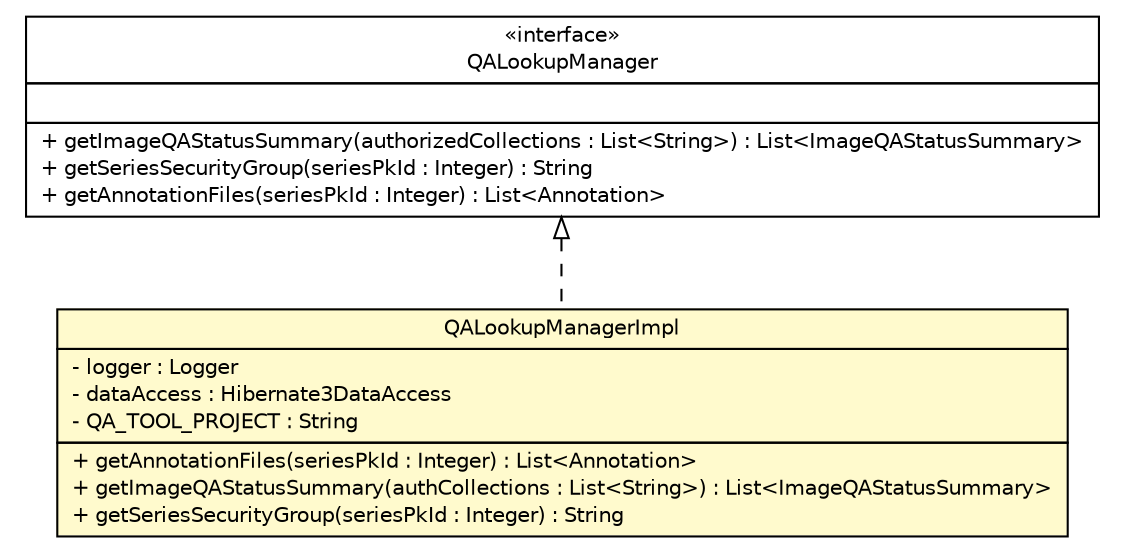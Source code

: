 #!/usr/local/bin/dot
#
# Class diagram 
# Generated by UmlGraph version 4.8 (http://www.spinellis.gr/sw/umlgraph)
#

digraph G {
	edge [fontname="Helvetica",fontsize=10,labelfontname="Helvetica",labelfontsize=10];
	node [fontname="Helvetica",fontsize=10,shape=plaintext];
	// gov.nih.nci.ncia.lookup.QALookupManager
	c40563 [label=<<table border="0" cellborder="1" cellspacing="0" cellpadding="2" port="p" href="./QALookupManager.html">
		<tr><td><table border="0" cellspacing="0" cellpadding="1">
			<tr><td> &laquo;interface&raquo; </td></tr>
			<tr><td> QALookupManager </td></tr>
		</table></td></tr>
		<tr><td><table border="0" cellspacing="0" cellpadding="1">
			<tr><td align="left">  </td></tr>
		</table></td></tr>
		<tr><td><table border="0" cellspacing="0" cellpadding="1">
			<tr><td align="left"> + getImageQAStatusSummary(authorizedCollections : List&lt;String&gt;) : List&lt;ImageQAStatusSummary&gt; </td></tr>
			<tr><td align="left"> + getSeriesSecurityGroup(seriesPkId : Integer) : String </td></tr>
			<tr><td align="left"> + getAnnotationFiles(seriesPkId : Integer) : List&lt;Annotation&gt; </td></tr>
		</table></td></tr>
		</table>>, fontname="Helvetica", fontcolor="black", fontsize=10.0];
	// gov.nih.nci.ncia.lookup.QALookupManagerImpl
	c40564 [label=<<table border="0" cellborder="1" cellspacing="0" cellpadding="2" port="p" bgcolor="lemonChiffon" href="./QALookupManagerImpl.html">
		<tr><td><table border="0" cellspacing="0" cellpadding="1">
			<tr><td> QALookupManagerImpl </td></tr>
		</table></td></tr>
		<tr><td><table border="0" cellspacing="0" cellpadding="1">
			<tr><td align="left"> - logger : Logger </td></tr>
			<tr><td align="left"> - dataAccess : Hibernate3DataAccess </td></tr>
			<tr><td align="left"> - QA_TOOL_PROJECT : String </td></tr>
		</table></td></tr>
		<tr><td><table border="0" cellspacing="0" cellpadding="1">
			<tr><td align="left"> + getAnnotationFiles(seriesPkId : Integer) : List&lt;Annotation&gt; </td></tr>
			<tr><td align="left"> + getImageQAStatusSummary(authCollections : List&lt;String&gt;) : List&lt;ImageQAStatusSummary&gt; </td></tr>
			<tr><td align="left"> + getSeriesSecurityGroup(seriesPkId : Integer) : String </td></tr>
		</table></td></tr>
		</table>>, fontname="Helvetica", fontcolor="black", fontsize=10.0];
	//gov.nih.nci.ncia.lookup.QALookupManagerImpl implements gov.nih.nci.ncia.lookup.QALookupManager
	c40563:p -> c40564:p [dir=back,arrowtail=empty,style=dashed];
}

